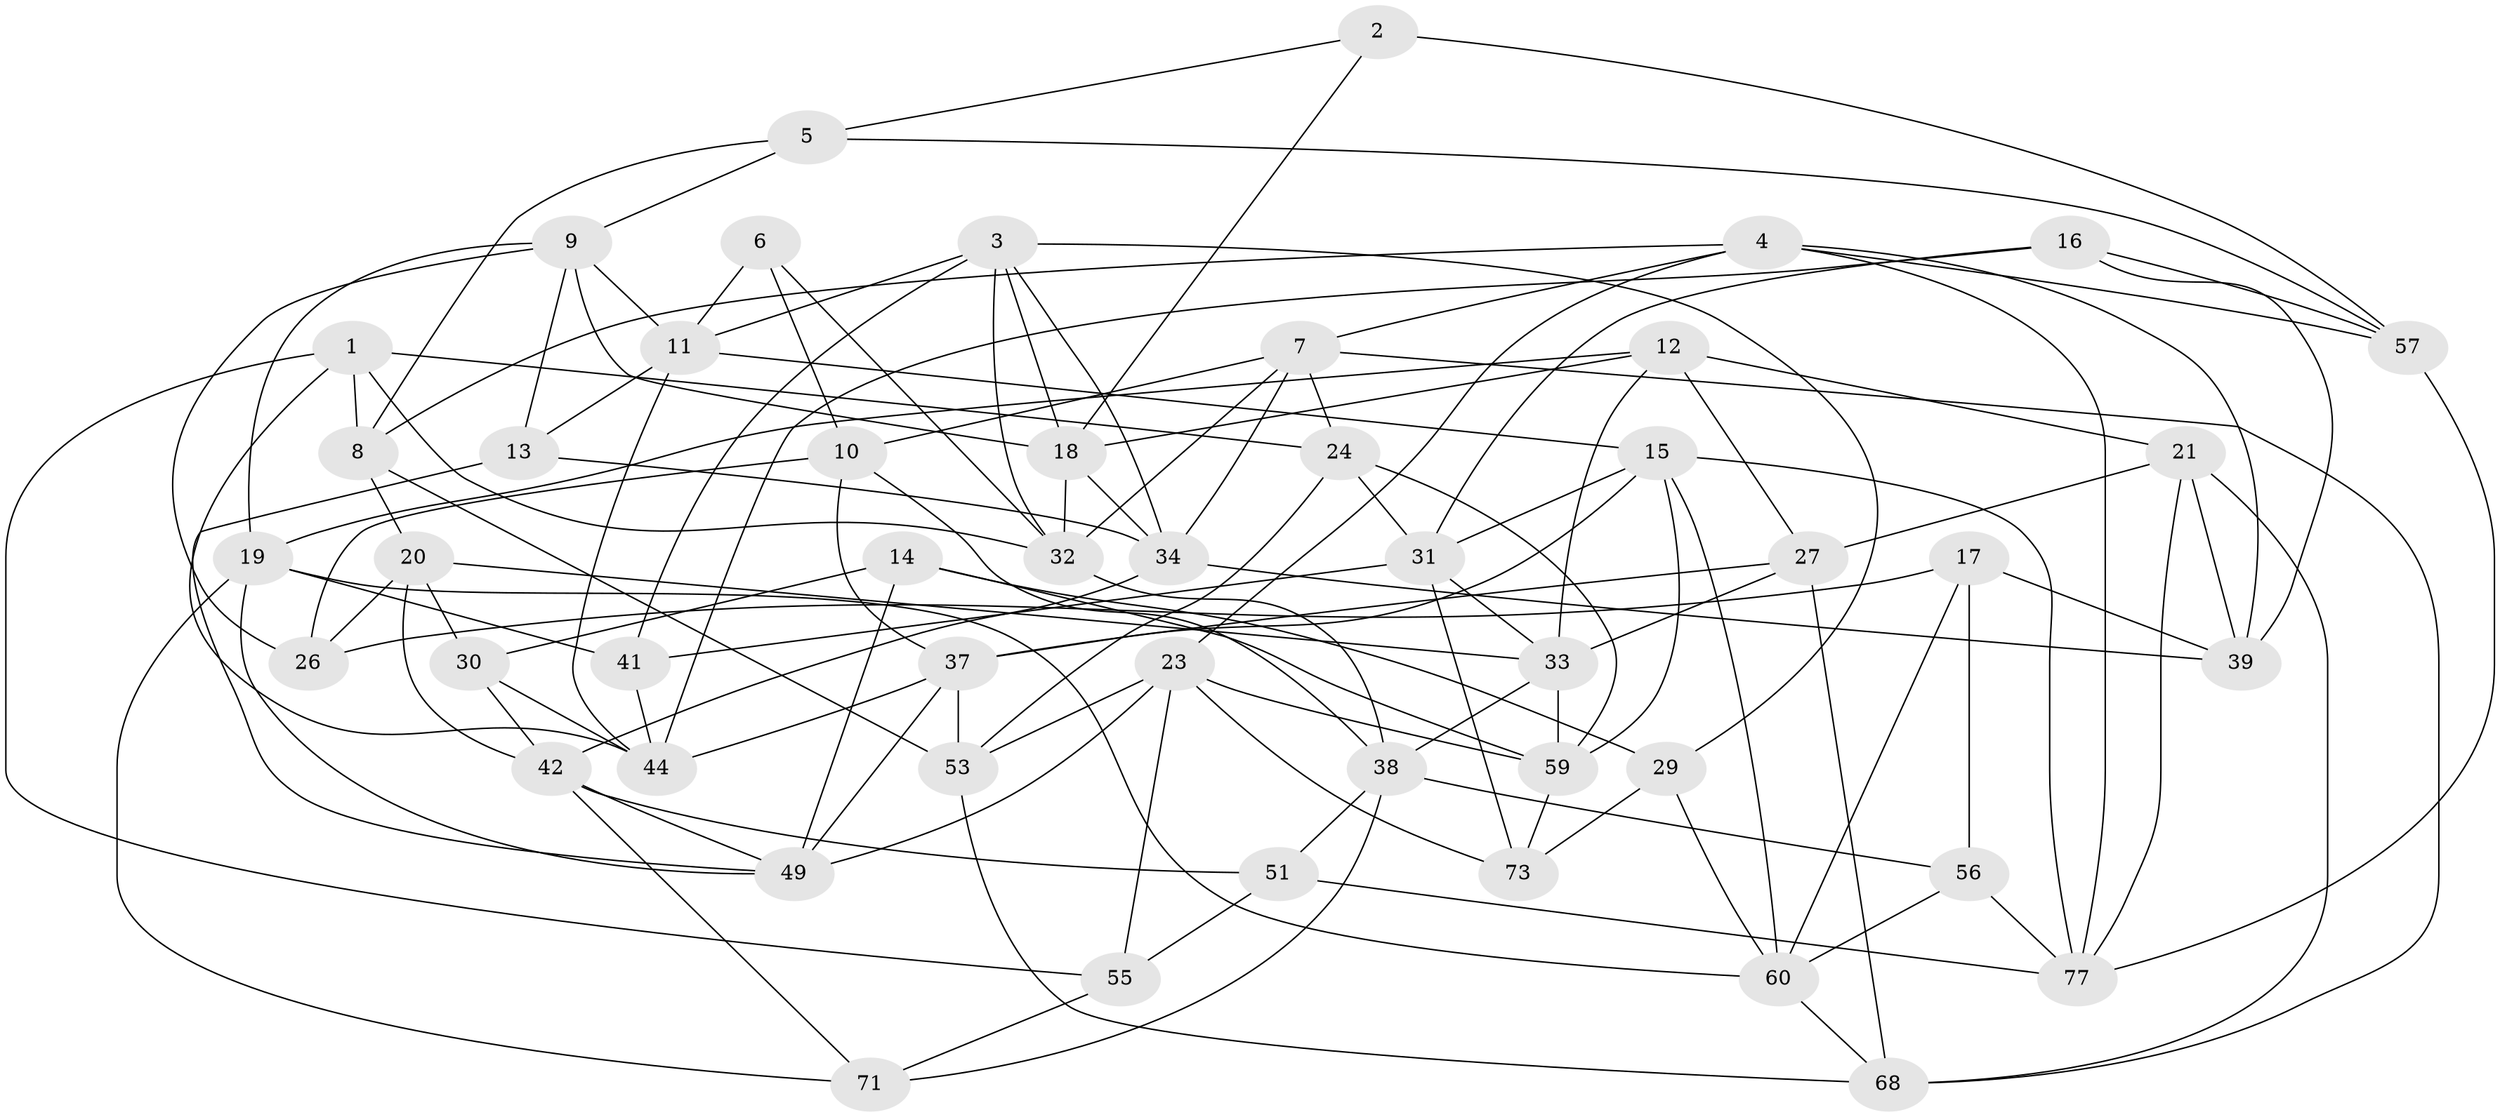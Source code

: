 // original degree distribution, {4: 1.0}
// Generated by graph-tools (version 1.1) at 2025/11/02/27/25 16:11:50]
// undirected, 49 vertices, 124 edges
graph export_dot {
graph [start="1"]
  node [color=gray90,style=filled];
  1 [super="+22"];
  2;
  3 [super="+45"];
  4 [super="+65"];
  5;
  6;
  7 [super="+62"];
  8 [super="+52"];
  9 [super="+84"];
  10 [super="+47"];
  11 [super="+35"];
  12 [super="+28"];
  13;
  14;
  15 [super="+25"];
  16;
  17 [super="+74"];
  18 [super="+76"];
  19 [super="+54"];
  20 [super="+43"];
  21 [super="+64"];
  23 [super="+61"];
  24 [super="+82"];
  26 [super="+46"];
  27 [super="+80"];
  29;
  30;
  31 [super="+67"];
  32 [super="+40"];
  33 [super="+83"];
  34 [super="+36"];
  37 [super="+81"];
  38 [super="+72"];
  39 [super="+48"];
  41;
  42 [super="+70"];
  44 [super="+63"];
  49 [super="+50"];
  51;
  53 [super="+58"];
  55;
  56;
  57 [super="+78"];
  59 [super="+66"];
  60 [super="+69"];
  68 [super="+75"];
  71;
  73;
  77 [super="+79"];
  1 -- 55;
  1 -- 8 [weight=2];
  1 -- 24;
  1 -- 44;
  1 -- 32;
  2 -- 5;
  2 -- 57 [weight=2];
  2 -- 18;
  3 -- 32;
  3 -- 41;
  3 -- 11;
  3 -- 18;
  3 -- 34;
  3 -- 29;
  4 -- 23;
  4 -- 7;
  4 -- 57;
  4 -- 8;
  4 -- 77;
  4 -- 39;
  5 -- 57;
  5 -- 9;
  5 -- 8;
  6 -- 32;
  6 -- 11;
  6 -- 10 [weight=2];
  7 -- 10;
  7 -- 68;
  7 -- 24;
  7 -- 32;
  7 -- 34;
  8 -- 20;
  8 -- 53;
  9 -- 26;
  9 -- 18;
  9 -- 11;
  9 -- 19;
  9 -- 13;
  10 -- 38;
  10 -- 37;
  10 -- 26;
  11 -- 13;
  11 -- 44;
  11 -- 15;
  12 -- 19;
  12 -- 21 [weight=2];
  12 -- 33;
  12 -- 18;
  12 -- 27;
  13 -- 49;
  13 -- 34;
  14 -- 29;
  14 -- 30;
  14 -- 49;
  14 -- 59;
  15 -- 59;
  15 -- 31;
  15 -- 60;
  15 -- 77;
  15 -- 37;
  16 -- 39;
  16 -- 44;
  16 -- 31;
  16 -- 57;
  17 -- 26 [weight=2];
  17 -- 39 [weight=2];
  17 -- 56;
  17 -- 60;
  18 -- 34;
  18 -- 32;
  19 -- 60;
  19 -- 41;
  19 -- 71;
  19 -- 49;
  20 -- 26 [weight=2];
  20 -- 30;
  20 -- 33;
  20 -- 42;
  21 -- 77;
  21 -- 68;
  21 -- 27;
  21 -- 39;
  23 -- 55;
  23 -- 73;
  23 -- 49;
  23 -- 59;
  23 -- 53;
  24 -- 53 [weight=2];
  24 -- 31;
  24 -- 59;
  27 -- 68 [weight=2];
  27 -- 33;
  27 -- 37;
  29 -- 73;
  29 -- 60;
  30 -- 42;
  30 -- 44;
  31 -- 73;
  31 -- 41;
  31 -- 33;
  32 -- 38;
  33 -- 59;
  33 -- 38;
  34 -- 39;
  34 -- 42;
  37 -- 44;
  37 -- 49;
  37 -- 53;
  38 -- 71;
  38 -- 56;
  38 -- 51;
  41 -- 44;
  42 -- 49;
  42 -- 51;
  42 -- 71;
  51 -- 55;
  51 -- 77;
  53 -- 68;
  55 -- 71;
  56 -- 77;
  56 -- 60;
  57 -- 77;
  59 -- 73;
  60 -- 68;
}
